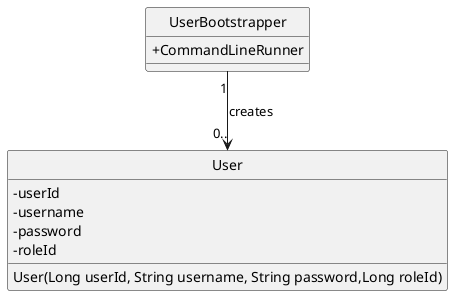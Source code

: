 @startuml
 'https://plantuml.com/class-diagram

 hide circle
 skinparam classAttributeIconSize 0


 class UserBootstrapper {
    +CommandLineRunner
 }



 class User {
     - userId
     - username
     - password
     - roleId
     User(Long userId, String username, String password,Long roleId)
 }



 UserBootstrapper "1" --> "0.." User:  creates






 @enduml